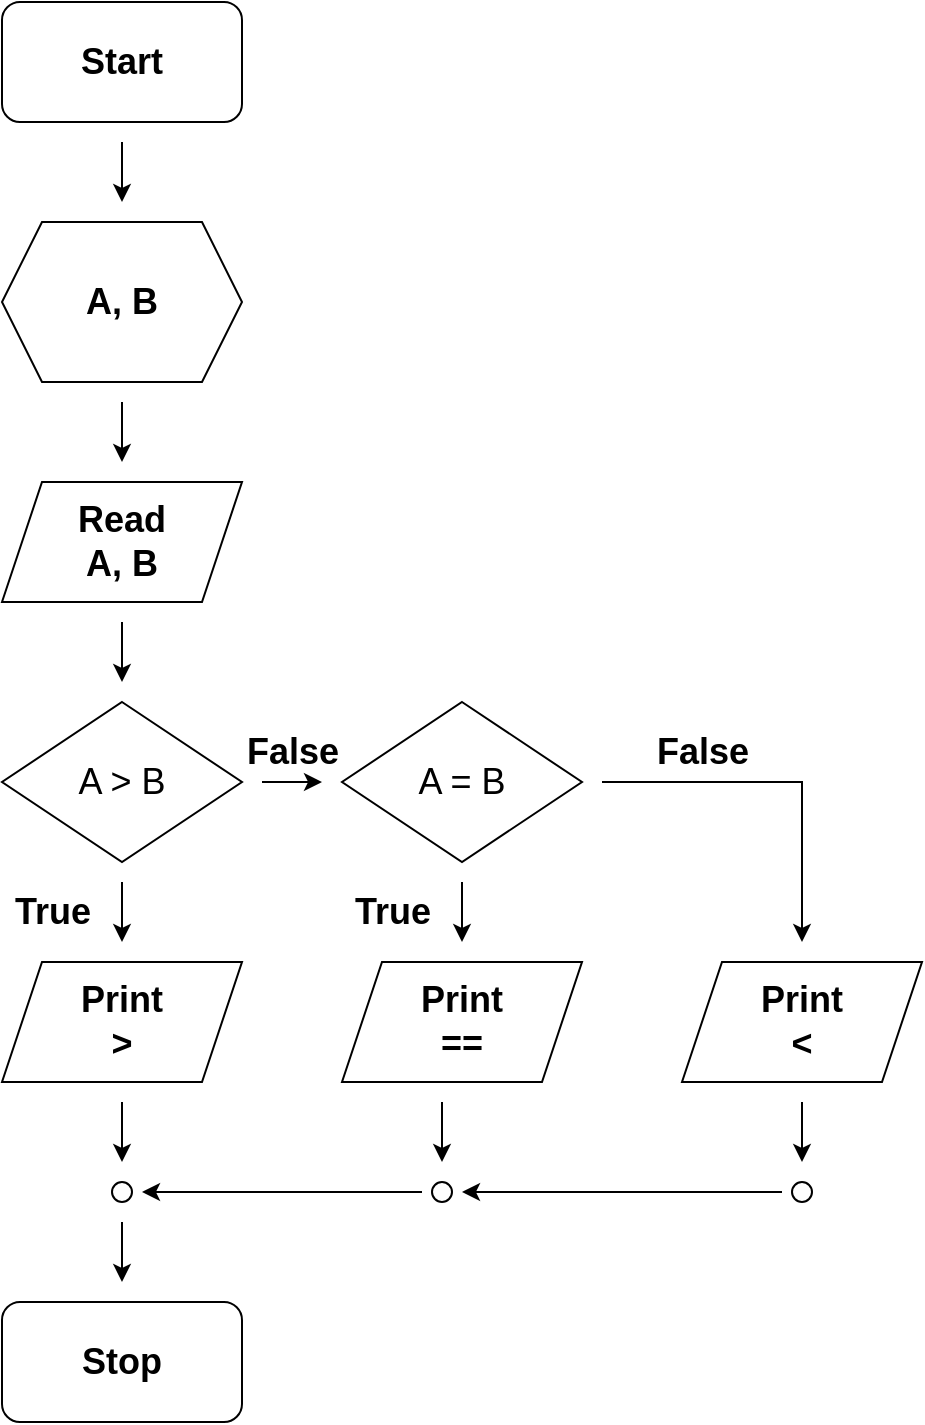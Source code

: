 <mxfile version="15.5.2" type="github">
  <diagram id="yVPHVDd5HwRirnd_alYu" name="Page-1">
    <mxGraphModel dx="1422" dy="802" grid="1" gridSize="10" guides="1" tooltips="1" connect="1" arrows="1" fold="1" page="1" pageScale="1" pageWidth="827" pageHeight="1169" math="0" shadow="0">
      <root>
        <mxCell id="0" />
        <mxCell id="1" parent="0" />
        <mxCell id="GhN5JUPnfz4NHDG2Ww2h-2" value="&lt;b&gt;&lt;font style=&quot;font-size: 18px&quot;&gt;Start&lt;/font&gt;&lt;/b&gt;" style="rounded=1;whiteSpace=wrap;html=1;" parent="1" vertex="1">
          <mxGeometry x="40" y="40" width="120" height="60" as="geometry" />
        </mxCell>
        <mxCell id="GhN5JUPnfz4NHDG2Ww2h-3" value="&lt;b&gt;A, B&lt;/b&gt;" style="shape=hexagon;perimeter=hexagonPerimeter2;whiteSpace=wrap;html=1;fixedSize=1;fontSize=18;" parent="1" vertex="1">
          <mxGeometry x="40" y="150" width="120" height="80" as="geometry" />
        </mxCell>
        <mxCell id="GhN5JUPnfz4NHDG2Ww2h-4" value="" style="endArrow=classic;html=1;rounded=0;fontSize=18;" parent="1" edge="1">
          <mxGeometry width="50" height="50" relative="1" as="geometry">
            <mxPoint x="100" y="110" as="sourcePoint" />
            <mxPoint x="100" y="140" as="targetPoint" />
          </mxGeometry>
        </mxCell>
        <mxCell id="GhN5JUPnfz4NHDG2Ww2h-5" value="&lt;b&gt;Read&lt;br&gt;A, B&lt;/b&gt;" style="shape=parallelogram;perimeter=parallelogramPerimeter;whiteSpace=wrap;html=1;fixedSize=1;fontSize=18;" parent="1" vertex="1">
          <mxGeometry x="40" y="280" width="120" height="60" as="geometry" />
        </mxCell>
        <mxCell id="GhN5JUPnfz4NHDG2Ww2h-6" value="" style="endArrow=classic;html=1;rounded=0;fontSize=18;" parent="1" edge="1">
          <mxGeometry width="50" height="50" relative="1" as="geometry">
            <mxPoint x="100" y="240" as="sourcePoint" />
            <mxPoint x="100" y="270" as="targetPoint" />
          </mxGeometry>
        </mxCell>
        <mxCell id="GhN5JUPnfz4NHDG2Ww2h-7" value="A &amp;gt; B" style="rhombus;whiteSpace=wrap;html=1;fontSize=18;" parent="1" vertex="1">
          <mxGeometry x="40" y="390" width="120" height="80" as="geometry" />
        </mxCell>
        <mxCell id="GhN5JUPnfz4NHDG2Ww2h-8" value="" style="endArrow=classic;html=1;rounded=0;fontSize=18;" parent="1" edge="1">
          <mxGeometry width="50" height="50" relative="1" as="geometry">
            <mxPoint x="100" y="350" as="sourcePoint" />
            <mxPoint x="100" y="380" as="targetPoint" />
          </mxGeometry>
        </mxCell>
        <mxCell id="GhN5JUPnfz4NHDG2Ww2h-10" value="&lt;b&gt;Print&lt;br&gt;&amp;gt;&lt;/b&gt;" style="shape=parallelogram;perimeter=parallelogramPerimeter;whiteSpace=wrap;html=1;fixedSize=1;fontSize=18;" parent="1" vertex="1">
          <mxGeometry x="40" y="520" width="120" height="60" as="geometry" />
        </mxCell>
        <mxCell id="GhN5JUPnfz4NHDG2Ww2h-11" value="&lt;b&gt;Print&lt;br&gt;==&lt;/b&gt;" style="shape=parallelogram;perimeter=parallelogramPerimeter;whiteSpace=wrap;html=1;fixedSize=1;fontSize=18;" parent="1" vertex="1">
          <mxGeometry x="210" y="520" width="120" height="60" as="geometry" />
        </mxCell>
        <mxCell id="GhN5JUPnfz4NHDG2Ww2h-13" value="" style="endArrow=classic;html=1;rounded=0;fontSize=18;" parent="1" edge="1">
          <mxGeometry width="50" height="50" relative="1" as="geometry">
            <mxPoint x="100" y="480" as="sourcePoint" />
            <mxPoint x="100" y="510" as="targetPoint" />
          </mxGeometry>
        </mxCell>
        <mxCell id="GhN5JUPnfz4NHDG2Ww2h-14" value="A = B" style="rhombus;whiteSpace=wrap;html=1;fontSize=18;" parent="1" vertex="1">
          <mxGeometry x="210" y="390" width="120" height="80" as="geometry" />
        </mxCell>
        <mxCell id="GhN5JUPnfz4NHDG2Ww2h-16" value="" style="endArrow=classic;html=1;rounded=0;fontSize=18;" parent="1" edge="1">
          <mxGeometry width="50" height="50" relative="1" as="geometry">
            <mxPoint x="170" y="430" as="sourcePoint" />
            <mxPoint x="200" y="430" as="targetPoint" />
          </mxGeometry>
        </mxCell>
        <mxCell id="GhN5JUPnfz4NHDG2Ww2h-17" value="" style="endArrow=classic;html=1;rounded=0;fontSize=18;" parent="1" edge="1">
          <mxGeometry width="50" height="50" relative="1" as="geometry">
            <mxPoint x="270" y="480" as="sourcePoint" />
            <mxPoint x="270" y="510" as="targetPoint" />
          </mxGeometry>
        </mxCell>
        <mxCell id="GhN5JUPnfz4NHDG2Ww2h-19" value="&lt;b&gt;Print&lt;br&gt;&amp;lt;&lt;br&gt;&lt;/b&gt;" style="shape=parallelogram;perimeter=parallelogramPerimeter;whiteSpace=wrap;html=1;fixedSize=1;fontSize=18;" parent="1" vertex="1">
          <mxGeometry x="380" y="520" width="120" height="60" as="geometry" />
        </mxCell>
        <mxCell id="GhN5JUPnfz4NHDG2Ww2h-24" value="" style="endArrow=classic;html=1;rounded=0;fontSize=18;" parent="1" edge="1">
          <mxGeometry width="50" height="50" relative="1" as="geometry">
            <mxPoint x="340" y="430" as="sourcePoint" />
            <mxPoint x="440" y="510" as="targetPoint" />
            <Array as="points">
              <mxPoint x="440" y="430" />
            </Array>
          </mxGeometry>
        </mxCell>
        <mxCell id="GhN5JUPnfz4NHDG2Ww2h-25" value="" style="endArrow=classic;html=1;rounded=0;fontSize=18;" parent="1" edge="1">
          <mxGeometry width="50" height="50" relative="1" as="geometry">
            <mxPoint x="100" y="590" as="sourcePoint" />
            <mxPoint x="100" y="620" as="targetPoint" />
          </mxGeometry>
        </mxCell>
        <mxCell id="GhN5JUPnfz4NHDG2Ww2h-27" value="&lt;span style=&quot;font-size: 18px&quot;&gt;&lt;b&gt;Stop&lt;/b&gt;&lt;/span&gt;" style="rounded=1;whiteSpace=wrap;html=1;" parent="1" vertex="1">
          <mxGeometry x="40" y="690" width="120" height="60" as="geometry" />
        </mxCell>
        <mxCell id="GhN5JUPnfz4NHDG2Ww2h-28" value="" style="ellipse;whiteSpace=wrap;html=1;aspect=fixed;fontSize=18;" parent="1" vertex="1">
          <mxGeometry x="95" y="630" width="10" height="10" as="geometry" />
        </mxCell>
        <mxCell id="GhN5JUPnfz4NHDG2Ww2h-31" value="" style="ellipse;whiteSpace=wrap;html=1;aspect=fixed;fontSize=18;" parent="1" vertex="1">
          <mxGeometry x="255" y="630" width="10" height="10" as="geometry" />
        </mxCell>
        <mxCell id="GhN5JUPnfz4NHDG2Ww2h-34" value="" style="endArrow=classic;html=1;rounded=0;fontSize=18;" parent="1" edge="1">
          <mxGeometry width="50" height="50" relative="1" as="geometry">
            <mxPoint x="260" y="590" as="sourcePoint" />
            <mxPoint x="260" y="620" as="targetPoint" />
          </mxGeometry>
        </mxCell>
        <mxCell id="GhN5JUPnfz4NHDG2Ww2h-36" value="" style="endArrow=classic;html=1;rounded=0;fontSize=18;" parent="1" edge="1">
          <mxGeometry width="50" height="50" relative="1" as="geometry">
            <mxPoint x="440" y="590" as="sourcePoint" />
            <mxPoint x="440" y="620" as="targetPoint" />
          </mxGeometry>
        </mxCell>
        <mxCell id="GhN5JUPnfz4NHDG2Ww2h-37" value="" style="ellipse;whiteSpace=wrap;html=1;aspect=fixed;fontSize=18;" parent="1" vertex="1">
          <mxGeometry x="435" y="630" width="10" height="10" as="geometry" />
        </mxCell>
        <mxCell id="GhN5JUPnfz4NHDG2Ww2h-41" value="" style="endArrow=classic;html=1;rounded=0;fontSize=18;" parent="1" edge="1">
          <mxGeometry width="50" height="50" relative="1" as="geometry">
            <mxPoint x="430" y="635" as="sourcePoint" />
            <mxPoint x="270" y="635" as="targetPoint" />
          </mxGeometry>
        </mxCell>
        <mxCell id="GhN5JUPnfz4NHDG2Ww2h-42" value="" style="endArrow=classic;html=1;rounded=0;fontSize=18;" parent="1" edge="1">
          <mxGeometry width="50" height="50" relative="1" as="geometry">
            <mxPoint x="250" y="635" as="sourcePoint" />
            <mxPoint x="110" y="635" as="targetPoint" />
          </mxGeometry>
        </mxCell>
        <mxCell id="GhN5JUPnfz4NHDG2Ww2h-43" value="" style="endArrow=classic;html=1;rounded=0;fontSize=18;" parent="1" edge="1">
          <mxGeometry width="50" height="50" relative="1" as="geometry">
            <mxPoint x="100" y="650" as="sourcePoint" />
            <mxPoint x="100" y="680" as="targetPoint" />
          </mxGeometry>
        </mxCell>
        <mxCell id="GhN5JUPnfz4NHDG2Ww2h-44" value="&lt;b&gt;True&lt;/b&gt;" style="text;html=1;align=center;verticalAlign=middle;resizable=0;points=[];autosize=1;strokeColor=none;fillColor=none;fontSize=18;" parent="1" vertex="1">
          <mxGeometry x="40" y="480" width="50" height="30" as="geometry" />
        </mxCell>
        <mxCell id="GhN5JUPnfz4NHDG2Ww2h-45" value="&lt;b&gt;False&lt;br&gt;&lt;/b&gt;" style="text;html=1;align=center;verticalAlign=middle;resizable=0;points=[];autosize=1;strokeColor=none;fillColor=none;fontSize=18;" parent="1" vertex="1">
          <mxGeometry x="155" y="400" width="60" height="30" as="geometry" />
        </mxCell>
        <mxCell id="GhN5JUPnfz4NHDG2Ww2h-46" value="&lt;b&gt;False&lt;br&gt;&lt;/b&gt;" style="text;html=1;align=center;verticalAlign=middle;resizable=0;points=[];autosize=1;strokeColor=none;fillColor=none;fontSize=18;" parent="1" vertex="1">
          <mxGeometry x="360" y="400" width="60" height="30" as="geometry" />
        </mxCell>
        <mxCell id="GhN5JUPnfz4NHDG2Ww2h-47" value="&lt;b&gt;True&lt;/b&gt;" style="text;html=1;align=center;verticalAlign=middle;resizable=0;points=[];autosize=1;strokeColor=none;fillColor=none;fontSize=18;" parent="1" vertex="1">
          <mxGeometry x="210" y="480" width="50" height="30" as="geometry" />
        </mxCell>
      </root>
    </mxGraphModel>
  </diagram>
</mxfile>
